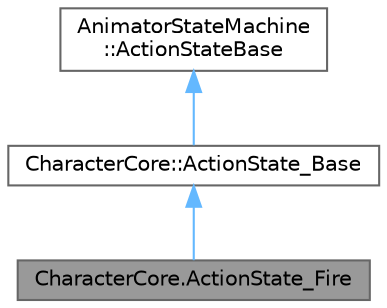 digraph "CharacterCore.ActionState_Fire"
{
 // LATEX_PDF_SIZE
  bgcolor="transparent";
  edge [fontname=Helvetica,fontsize=10,labelfontname=Helvetica,labelfontsize=10];
  node [fontname=Helvetica,fontsize=10,shape=box,height=0.2,width=0.4];
  Node1 [id="Node000001",label="CharacterCore.ActionState_Fire",height=0.2,width=0.4,color="gray40", fillcolor="grey60", style="filled", fontcolor="black",tooltip=" "];
  Node2 -> Node1 [id="edge3_Node000001_Node000002",dir="back",color="steelblue1",style="solid",tooltip=" "];
  Node2 [id="Node000002",label="CharacterCore::ActionState_Base",height=0.2,width=0.4,color="gray40", fillcolor="white", style="filled",URL="$class_character_core_1_1_action_state___base.html",tooltip=" "];
  Node3 -> Node2 [id="edge4_Node000002_Node000003",dir="back",color="steelblue1",style="solid",tooltip=" "];
  Node3 [id="Node000003",label="AnimatorStateMachine\l::ActionStateBase",height=0.2,width=0.4,color="gray40", fillcolor="white", style="filled",URL="$class_animator_state_machine_1_1_action_state_base.html",tooltip=" "];
}
